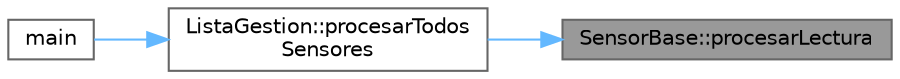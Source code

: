 digraph "SensorBase::procesarLectura"
{
 // INTERACTIVE_SVG=YES
 // LATEX_PDF_SIZE
  bgcolor="transparent";
  edge [fontname=Helvetica,fontsize=10,labelfontname=Helvetica,labelfontsize=10];
  node [fontname=Helvetica,fontsize=10,shape=box,height=0.2,width=0.4];
  rankdir="RL";
  Node1 [id="Node000001",label="SensorBase::procesarLectura",height=0.2,width=0.4,color="gray40", fillcolor="grey60", style="filled", fontcolor="black",tooltip="Procesa una lectura del sensor (método virtual puro)"];
  Node1 -> Node2 [id="edge1_Node000001_Node000002",dir="back",color="steelblue1",style="solid",tooltip=" "];
  Node2 [id="Node000002",label="ListaGestion::procesarTodos\lSensores",height=0.2,width=0.4,color="grey40", fillcolor="white", style="filled",URL="$classListaGestion.html#a621eaf1eed7eafac37694989281ec087",tooltip="Procesa todos los sensores (polimórfico)"];
  Node2 -> Node3 [id="edge2_Node000002_Node000003",dir="back",color="steelblue1",style="solid",tooltip=" "];
  Node3 [id="Node000003",label="main",height=0.2,width=0.4,color="grey40", fillcolor="white", style="filled",URL="$main_8cpp.html#ae66f6b31b5ad750f1fe042a706a4e3d4",tooltip=" "];
}
